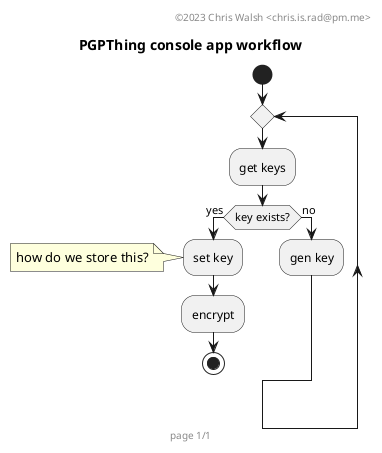 @startuml
header "©2023 Chris Walsh <chris.is.rad@pm.me>"
title "PGPThing console app workflow"
start
repeat
:get keys;
if(key exists?) then (yes)
    :set key;
    note left: how do we store this?
    :encrypt;
    stop
else (no)
    :gen key;
endif
footer "page 1/1"
@enduml